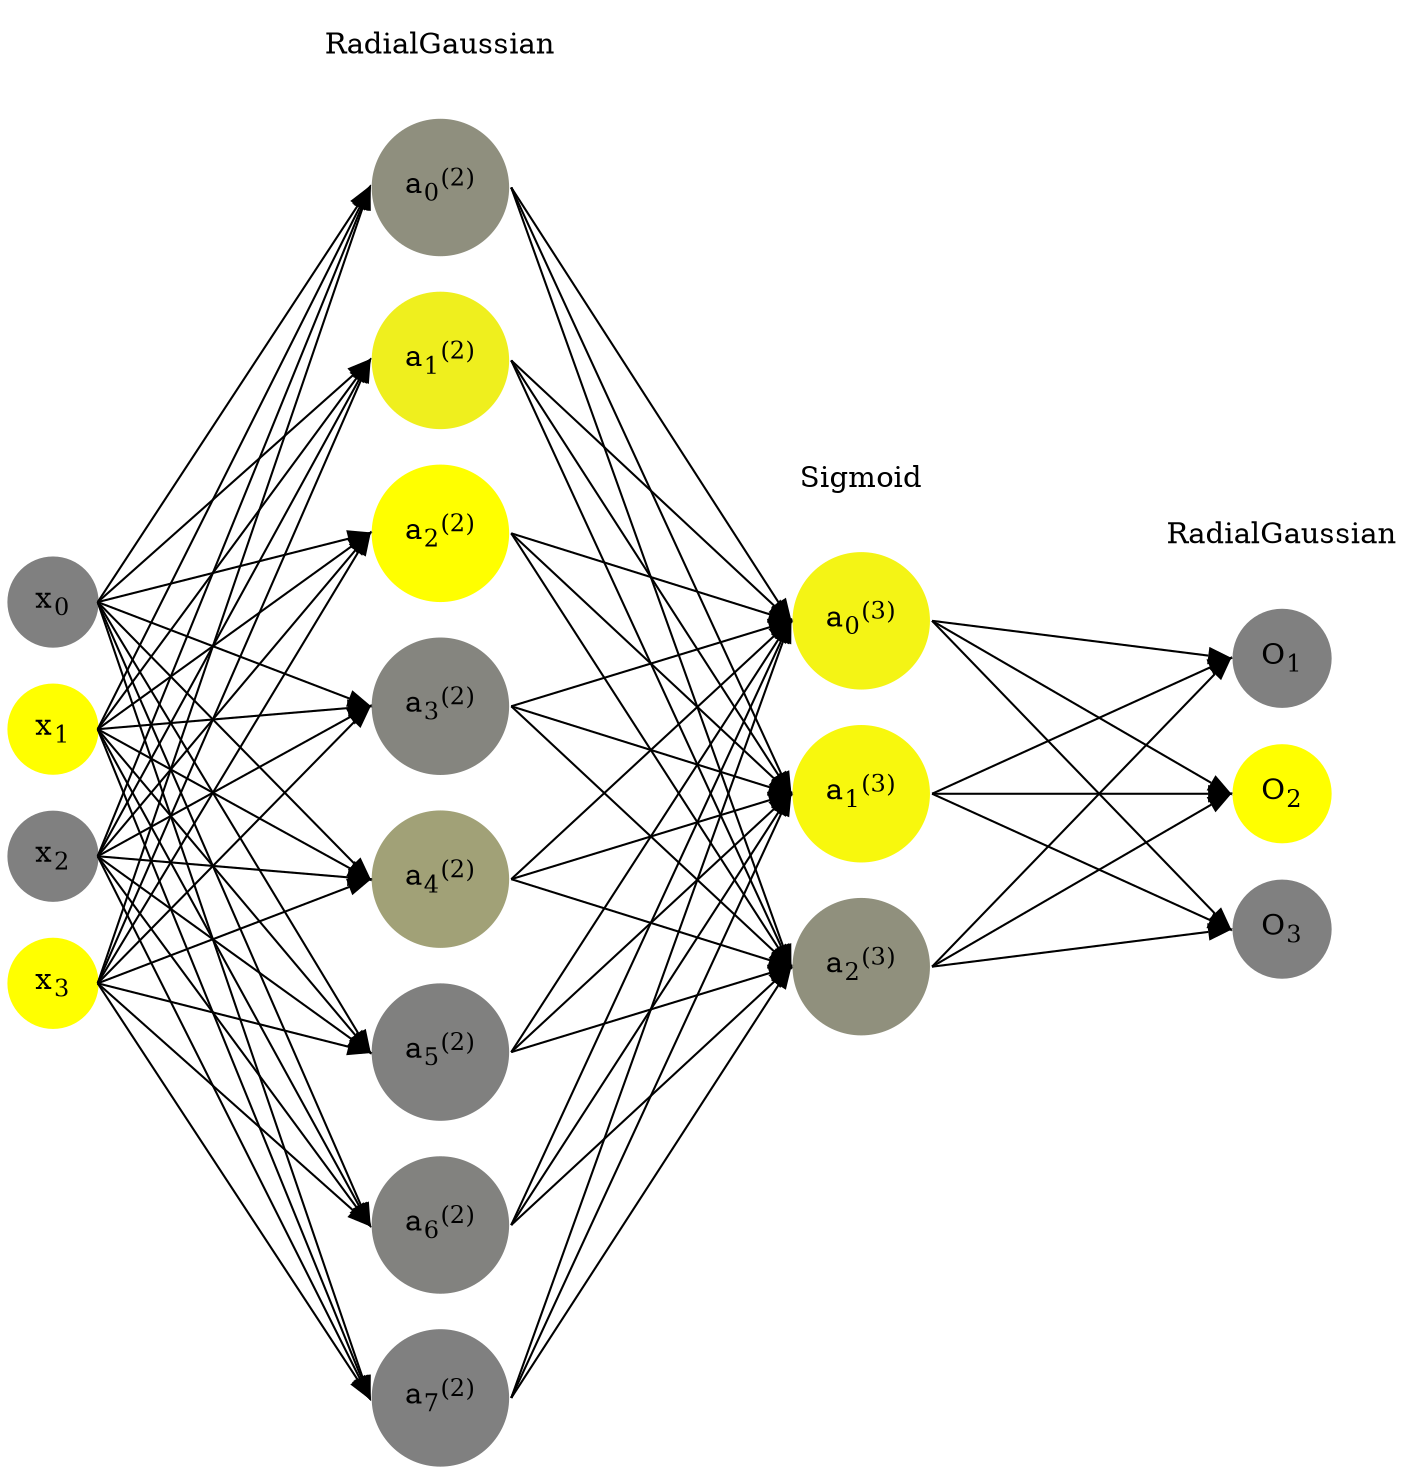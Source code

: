 digraph G {
	rankdir = LR;
	splines=false;
	edge[style=invis];
	ranksep= 1.4;
	{
	node [shape=circle, color="0.1667, 0.0, 0.5", style=filled, fillcolor="0.1667, 0.0, 0.5"];
	x0 [label=<x<sub>0</sub>>];
	}
	{
	node [shape=circle, color="0.1667, 1.0, 1.0", style=filled, fillcolor="0.1667, 1.0, 1.0"];
	x1 [label=<x<sub>1</sub>>];
	}
	{
	node [shape=circle, color="0.1667, 0.0, 0.5", style=filled, fillcolor="0.1667, 0.0, 0.5"];
	x2 [label=<x<sub>2</sub>>];
	}
	{
	node [shape=circle, color="0.1667, 1.0, 1.0", style=filled, fillcolor="0.1667, 1.0, 1.0"];
	x3 [label=<x<sub>3</sub>>];
	}
	{
	node [shape=circle, color="0.1667, 0.122930, 0.561465", style=filled, fillcolor="0.1667, 0.122930, 0.561465"];
	a02 [label=<a<sub>0</sub><sup>(2)</sup>>];
	}
	{
	node [shape=circle, color="0.1667, 0.874368, 0.937184", style=filled, fillcolor="0.1667, 0.874368, 0.937184"];
	a12 [label=<a<sub>1</sub><sup>(2)</sup>>];
	}
	{
	node [shape=circle, color="0.1667, 0.999765, 0.999883", style=filled, fillcolor="0.1667, 0.999765, 0.999883"];
	a22 [label=<a<sub>2</sub><sup>(2)</sup>>];
	}
	{
	node [shape=circle, color="0.1667, 0.042044, 0.521022", style=filled, fillcolor="0.1667, 0.042044, 0.521022"];
	a32 [label=<a<sub>3</sub><sup>(2)</sup>>];
	}
	{
	node [shape=circle, color="0.1667, 0.260031, 0.630015", style=filled, fillcolor="0.1667, 0.260031, 0.630015"];
	a42 [label=<a<sub>4</sub><sup>(2)</sup>>];
	}
	{
	node [shape=circle, color="0.1667, 0.000034, 0.500017", style=filled, fillcolor="0.1667, 0.000034, 0.500017"];
	a52 [label=<a<sub>5</sub><sup>(2)</sup>>];
	}
	{
	node [shape=circle, color="0.1667, 0.023085, 0.511542", style=filled, fillcolor="0.1667, 0.023085, 0.511542"];
	a62 [label=<a<sub>6</sub><sup>(2)</sup>>];
	}
	{
	node [shape=circle, color="0.1667, 0.000139, 0.500070", style=filled, fillcolor="0.1667, 0.000139, 0.500070"];
	a72 [label=<a<sub>7</sub><sup>(2)</sup>>];
	}
	{
	node [shape=circle, color="0.1667, 0.913590, 0.956795", style=filled, fillcolor="0.1667, 0.913590, 0.956795"];
	a03 [label=<a<sub>0</sub><sup>(3)</sup>>];
	}
	{
	node [shape=circle, color="0.1667, 0.943868, 0.971934", style=filled, fillcolor="0.1667, 0.943868, 0.971934"];
	a13 [label=<a<sub>1</sub><sup>(3)</sup>>];
	}
	{
	node [shape=circle, color="0.1667, 0.128312, 0.564156", style=filled, fillcolor="0.1667, 0.128312, 0.564156"];
	a23 [label=<a<sub>2</sub><sup>(3)</sup>>];
	}
	{
	node [shape=circle, color="0.1667, 0.0, 0.5", style=filled, fillcolor="0.1667, 0.0, 0.5"];
	O1 [label=<O<sub>1</sub>>];
	}
	{
	node [shape=circle, color="0.1667, 1.0, 1.0", style=filled, fillcolor="0.1667, 1.0, 1.0"];
	O2 [label=<O<sub>2</sub>>];
	}
	{
	node [shape=circle, color="0.1667, 0.0, 0.5", style=filled, fillcolor="0.1667, 0.0, 0.5"];
	O3 [label=<O<sub>3</sub>>];
	}
	{
	rank=same;
	x0->x1->x2->x3;
	}
	{
	rank=same;
	a02->a12->a22->a32->a42->a52->a62->a72;
	}
	{
	rank=same;
	a03->a13->a23;
	}
	{
	rank=same;
	O1->O2->O3;
	}
	l1 [shape=plaintext,label="RadialGaussian"];
	l1->a02;
	{rank=same; l1;a02};
	l2 [shape=plaintext,label="Sigmoid"];
	l2->a03;
	{rank=same; l2;a03};
	l3 [shape=plaintext,label="RadialGaussian"];
	l3->O1;
	{rank=same; l3;O1};
edge[style=solid, tailport=e, headport=w];
	{x0;x1;x2;x3} -> {a02;a12;a22;a32;a42;a52;a62;a72};
	{a02;a12;a22;a32;a42;a52;a62;a72} -> {a03;a13;a23};
	{a03;a13;a23} -> {O1,O2,O3};
}